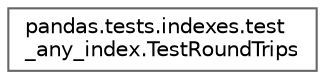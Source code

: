 digraph "Graphical Class Hierarchy"
{
 // LATEX_PDF_SIZE
  bgcolor="transparent";
  edge [fontname=Helvetica,fontsize=10,labelfontname=Helvetica,labelfontsize=10];
  node [fontname=Helvetica,fontsize=10,shape=box,height=0.2,width=0.4];
  rankdir="LR";
  Node0 [id="Node000000",label="pandas.tests.indexes.test\l_any_index.TestRoundTrips",height=0.2,width=0.4,color="grey40", fillcolor="white", style="filled",URL="$df/d2b/classpandas_1_1tests_1_1indexes_1_1test__any__index_1_1TestRoundTrips.html",tooltip=" "];
}
